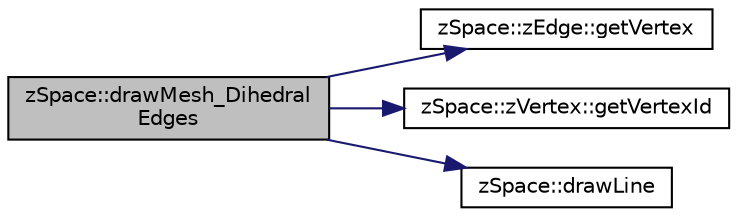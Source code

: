 digraph "zSpace::drawMesh_DihedralEdges"
{
 // LATEX_PDF_SIZE
  edge [fontname="Helvetica",fontsize="10",labelfontname="Helvetica",labelfontsize="10"];
  node [fontname="Helvetica",fontsize="10",shape=record];
  rankdir="LR";
  Node33 [label="zSpace::drawMesh_Dihedral\lEdges",height=0.2,width=0.4,color="black", fillcolor="grey75", style="filled", fontcolor="black",tooltip="This method displays the dihedral edges of a mesh above the input angle threshold."];
  Node33 -> Node34 [color="midnightblue",fontsize="10",style="solid",fontname="Helvetica"];
  Node34 [label="zSpace::zEdge::getVertex",height=0.2,width=0.4,color="black", fillcolor="white", style="filled",URL="$classz_space_1_1z_edge.html#a07c082aa54f78145fdcd5e5e4bb889f1",tooltip="This method returns the vertex pointed to by the current zEdge."];
  Node33 -> Node35 [color="midnightblue",fontsize="10",style="solid",fontname="Helvetica"];
  Node35 [label="zSpace::zVertex::getVertexId",height=0.2,width=0.4,color="black", fillcolor="white", style="filled",URL="$classz_space_1_1z_vertex.html#ae6637ab378719b6c68c8237777fd065e",tooltip="This method returns the vertexId of current zVertex."];
  Node33 -> Node36 [color="midnightblue",fontsize="10",style="solid",fontname="Helvetica"];
  Node36 [label="zSpace::drawLine",height=0.2,width=0.4,color="black", fillcolor="white", style="filled",URL="$group__z_display_utilities.html#gaec82cd49ab7e71265e211454bf3f721b",tooltip="This method draws a line between the given two points."];
}
